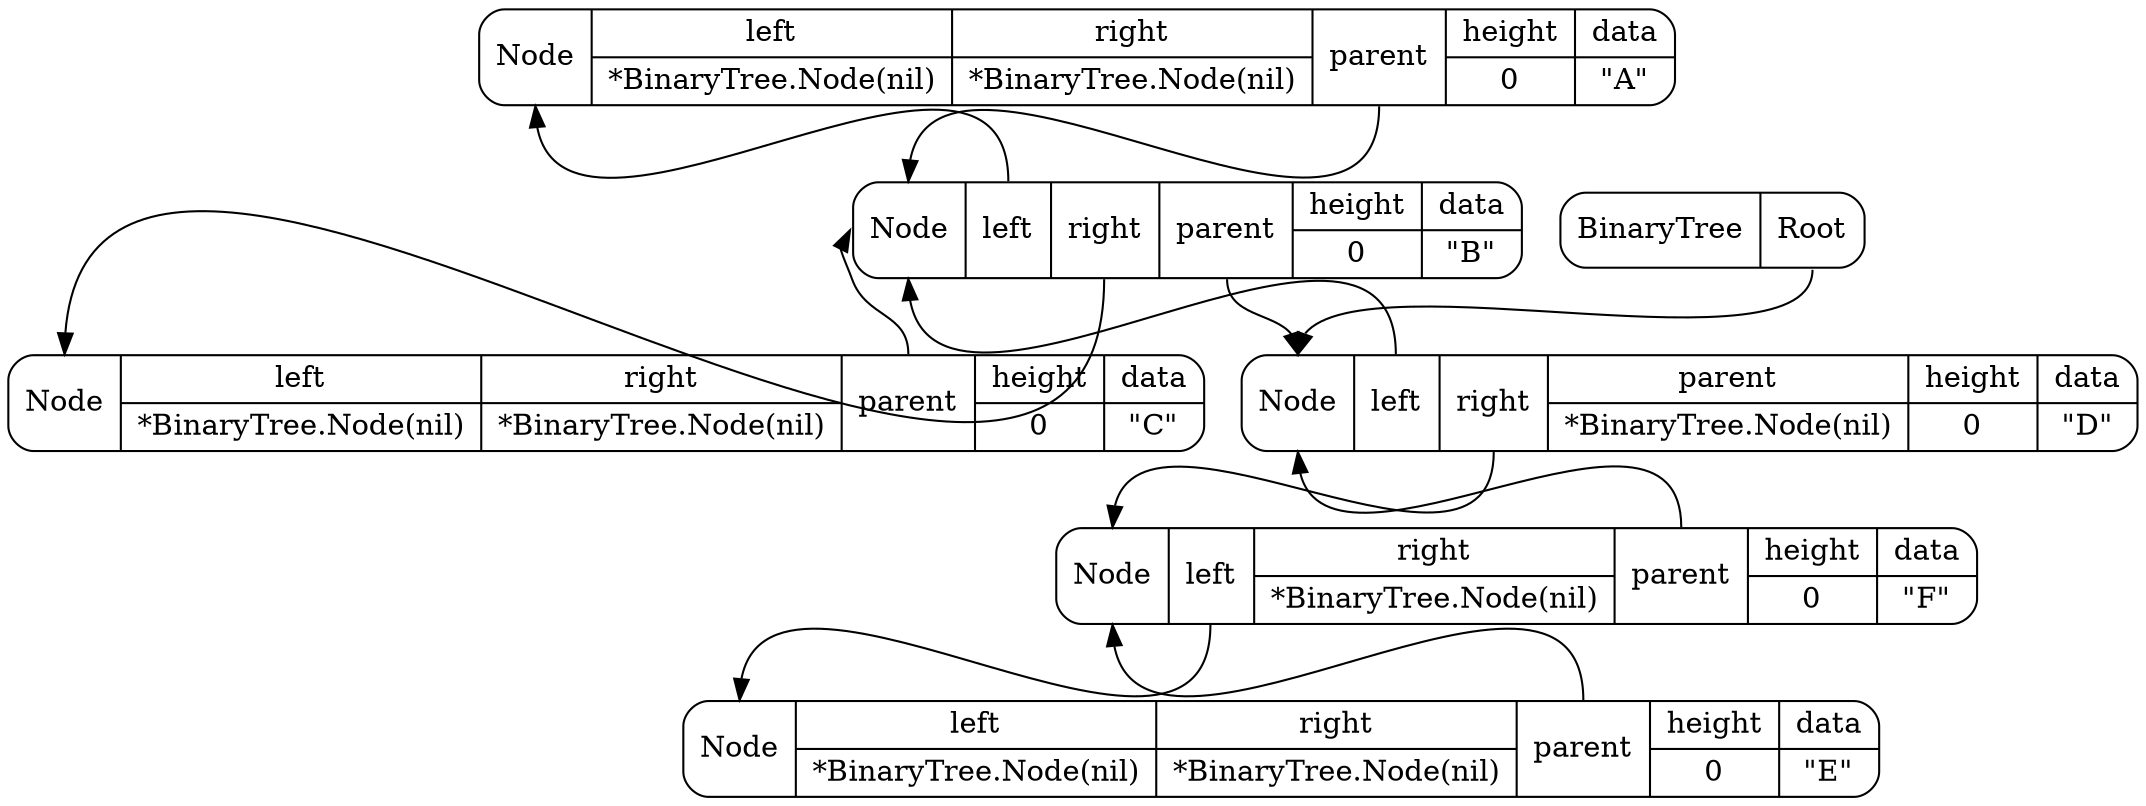 digraph structs {
  node [shape=Mrecord];
  4 [label="<name> Node |{<f0> left | *BinaryTree.Node(nil)} |{<f1> right | *BinaryTree.Node(nil)} |<f2> parent|{<f3> height | 0} |{<f4> data | \"A\"}  "];
  4:f2 -> 3:name;
  5 [label="<name> Node |{<f0> left | *BinaryTree.Node(nil)} |{<f1> right | *BinaryTree.Node(nil)} |<f2> parent|{<f3> height | 0} |{<f4> data | \"C\"}  "];
  5:f2 -> 3:name;
  3 [label="<name> Node |<f0> left|<f1> right|<f2> parent|{<f3> height | 0} |{<f4> data | \"B\"}  "];
  3:f0 -> 4:name;
  3:f1 -> 5:name;
  3:f2 -> 2:name;
  7 [label="<name> Node |{<f0> left | *BinaryTree.Node(nil)} |{<f1> right | *BinaryTree.Node(nil)} |<f2> parent|{<f3> height | 0} |{<f4> data | \"E\"}  "];
  7:f2 -> 6:name;
  6 [label="<name> Node |<f0> left|{<f1> right | *BinaryTree.Node(nil)} |<f2> parent|{<f3> height | 0} |{<f4> data | \"F\"}  "];
  6:f0 -> 7:name;
  6:f2 -> 2:name;
  2 [label="<name> Node |<f0> left|<f1> right|{<f2> parent | *BinaryTree.Node(nil)} |{<f3> height | 0} |{<f4> data | \"D\"}  "];
  2:f0 -> 3:name;
  2:f1 -> 6:name;
  1 [label="<name> BinaryTree |<f0> Root "];
  1:f0 -> 2:name;
}
